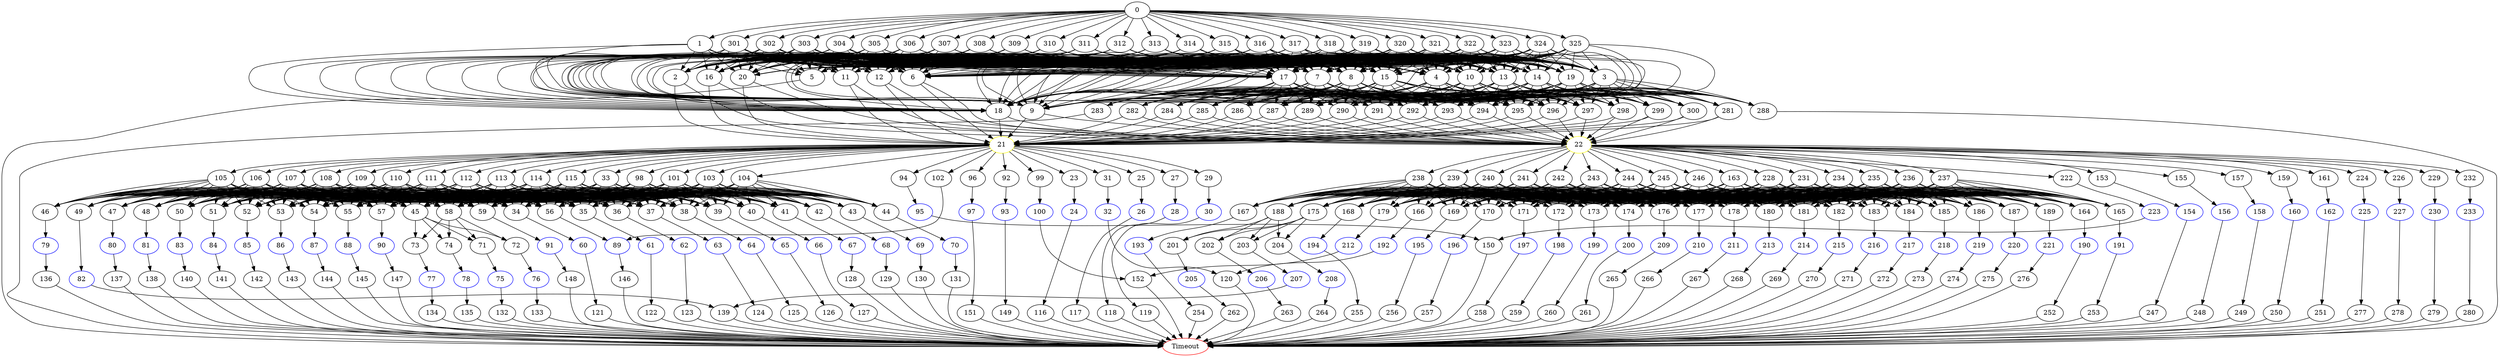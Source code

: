 digraph G {
	0 -> 1;
	0 -> 301;
	0 -> 302;
	0 -> 303;
	0 -> 304;
	0 -> 305;
	0 -> 306;
	0 -> 307;
	0 -> 308;
	0 -> 309;
	0 -> 310;
	0 -> 311;
	0 -> 312;
	0 -> 313;
	0 -> 314;
	0 -> 315;
	0 -> 316;
	0 -> 317;
	0 -> 318;
	0 -> 319;
	0 -> 320;
	0 -> 321;
	0 -> 322;
	0 -> 323;
	0 -> 324;
	0 -> 325;
	1 -> 2;
	1 -> 3;
	1 -> 4;
	1 -> 5;
	1 -> 6;
	1 -> 7;
	1 -> 8;
	1 -> 9;
	1 -> 10;
	1 -> 11;
	1 -> 12;
	1 -> 13;
	1 -> 14;
	1 -> 15;
	1 -> 16;
	1 -> 17;
	1 -> 18;
	1 -> 19;
	1 -> 20;
	2 -> "21";
21 [color=yellow];
	2 -> "22";
22 [color=yellow];
	3 -> 281;
	3 -> 282;
	3 -> 283;
	3 -> 284;
	3 -> 285;
	3 -> 286;
	3 -> 287;
	3 -> 288;
	3 -> 289;
	3 -> 290;
	3 -> 291;
	3 -> 292;
	3 -> 293;
	3 -> 294;
	3 -> 295;
	3 -> 296;
	3 -> 297;
	3 -> 298;
	3 -> 299;
	3 -> 300;
	4 -> 281;
	4 -> 282;
	4 -> 283;
	4 -> 284;
	4 -> 285;
	4 -> 286;
	4 -> 287;
	4 -> 288;
	4 -> 289;
	4 -> 290;
	4 -> 291;
	4 -> 292;
	4 -> 293;
	4 -> 294;
	4 -> 295;
	4 -> 296;
	4 -> 297;
	4 -> 298;
	4 -> 299;
	4 -> 300;
	5 -> "Timeout";
Timeout [color=red];
	6 -> "21";
21 [color=yellow];
	6 -> "22";
22 [color=yellow];
	7 -> 9;
	7 -> 18;
	7 -> 281;
	7 -> 282;
	7 -> 283;
	7 -> 284;
	7 -> 285;
	7 -> 286;
	7 -> 287;
	7 -> 288;
	7 -> 289;
	7 -> 290;
	7 -> 291;
	7 -> 292;
	7 -> 293;
	7 -> 294;
	7 -> 295;
	7 -> 296;
	7 -> 297;
	7 -> 298;
	7 -> 299;
	7 -> 300;
	8 -> 9;
	8 -> 18;
	8 -> 281;
	8 -> 282;
	8 -> 283;
	8 -> 284;
	8 -> 285;
	8 -> 286;
	8 -> 287;
	8 -> 288;
	8 -> 289;
	8 -> 290;
	8 -> 291;
	8 -> 292;
	8 -> 293;
	8 -> 294;
	8 -> 295;
	8 -> 296;
	8 -> 297;
	8 -> 298;
	8 -> 299;
	8 -> 300;
	9 -> "21";
21 [color=yellow];
	9 -> "22";
22 [color=yellow];
	10 -> 281;
	10 -> 282;
	10 -> 283;
	10 -> 284;
	10 -> 285;
	10 -> 286;
	10 -> 287;
	10 -> 288;
	10 -> 289;
	10 -> 290;
	10 -> 291;
	10 -> 292;
	10 -> 293;
	10 -> 294;
	10 -> 295;
	10 -> 296;
	10 -> 297;
	10 -> 298;
	10 -> 299;
	10 -> 300;
	11 -> "21";
21 [color=yellow];
	11 -> "22";
22 [color=yellow];
	12 -> "21";
21 [color=yellow];
	12 -> "22";
22 [color=yellow];
	13 -> 281;
	13 -> 282;
	13 -> 283;
	13 -> 284;
	13 -> 285;
	13 -> 286;
	13 -> 287;
	13 -> 288;
	13 -> 289;
	13 -> 290;
	13 -> 291;
	13 -> 292;
	13 -> 293;
	13 -> 294;
	13 -> 295;
	13 -> 296;
	13 -> 297;
	13 -> 298;
	13 -> 299;
	13 -> 300;
	14 -> 281;
	14 -> 282;
	14 -> 283;
	14 -> 284;
	14 -> 285;
	14 -> 286;
	14 -> 287;
	14 -> 288;
	14 -> 289;
	14 -> 290;
	14 -> 291;
	14 -> 292;
	14 -> 293;
	14 -> 294;
	14 -> 295;
	14 -> 296;
	14 -> 297;
	14 -> 298;
	14 -> 299;
	14 -> 300;
	15 -> 9;
	15 -> 18;
	15 -> 281;
	15 -> 282;
	15 -> 283;
	15 -> 284;
	15 -> 285;
	15 -> 286;
	15 -> 287;
	15 -> 288;
	15 -> 289;
	15 -> 290;
	15 -> 291;
	15 -> 292;
	15 -> 293;
	15 -> 294;
	15 -> 295;
	15 -> 296;
	15 -> 297;
	15 -> 298;
	15 -> 299;
	15 -> 300;
	16 -> "21";
21 [color=yellow];
	16 -> "22";
22 [color=yellow];
	17 -> 9;
	17 -> 18;
	17 -> 281;
	17 -> 282;
	17 -> 283;
	17 -> 284;
	17 -> 285;
	17 -> 286;
	17 -> 287;
	17 -> 288;
	17 -> 289;
	17 -> 290;
	17 -> 291;
	17 -> 292;
	17 -> 293;
	17 -> 294;
	17 -> 295;
	17 -> 296;
	17 -> 297;
	17 -> 298;
	17 -> 299;
	17 -> 300;
	18 -> "21";
21 [color=yellow];
	18 -> "22";
22 [color=yellow];
	19 -> 281;
	19 -> 282;
	19 -> 283;
	19 -> 284;
	19 -> 285;
	19 -> 286;
	19 -> 287;
	19 -> 288;
	19 -> 289;
	19 -> 290;
	19 -> 291;
	19 -> 292;
	19 -> 293;
	19 -> 294;
	19 -> 295;
	19 -> 296;
	19 -> 297;
	19 -> 298;
	19 -> 299;
	19 -> 300;
	20 -> "21";
21 [color=yellow];
	20 -> "22";
22 [color=yellow];
	21 -> 23;
	21 -> 25;
	21 -> 27;
	21 -> 29;
	21 -> 31;
	21 -> 33;
	21 -> 92;
	21 -> 94;
	21 -> 96;
	21 -> 98;
	21 -> 99;
	21 -> 101;
	21 -> 102;
	21 -> 103;
	21 -> 104;
	21 -> 105;
	21 -> 106;
	21 -> 107;
	21 -> 108;
	21 -> 109;
	21 -> 110;
	21 -> 111;
	21 -> 112;
	21 -> 113;
	21 -> 114;
	21 -> 115;
	22 -> 153;
	22 -> 155;
	22 -> 157;
	22 -> 159;
	22 -> 161;
	22 -> 163;
	22 -> 222;
	22 -> 224;
	22 -> 226;
	22 -> 228;
	22 -> 229;
	22 -> 231;
	22 -> 232;
	22 -> 234;
	22 -> 235;
	22 -> 236;
	22 -> 237;
	22 -> 238;
	22 -> 239;
	22 -> 240;
	22 -> 241;
	22 -> 242;
	22 -> 243;
	22 -> 244;
	22 -> 245;
	22 -> 246;
	23 -> "24";
24 [color=blue];
	24 -> 116;
	25 -> "26";
26 [color=blue];
	26 -> 117;
	27 -> "28";
28 [color=blue];
	28 -> 118;
	29 -> "30";
30 [color=blue];
	30 -> 119;
	31 -> "32";
32 [color=blue];
	32 -> 120;
	33 -> 34;
	33 -> 35;
	33 -> 36;
	33 -> 37;
	33 -> 38;
	33 -> 39;
	33 -> 40;
	33 -> 41;
	33 -> 42;
	33 -> 43;
	33 -> 44;
	33 -> 45;
	33 -> 46;
	33 -> 47;
	33 -> 48;
	33 -> 49;
	33 -> 50;
	33 -> 51;
	33 -> 52;
	33 -> 53;
	33 -> 54;
	33 -> 55;
	33 -> 56;
	33 -> 57;
	33 -> 58;
	33 -> 59;
	34 -> "60";
60 [color=blue];
	35 -> "61";
61 [color=blue];
	36 -> "62";
62 [color=blue];
	37 -> "63";
63 [color=blue];
	38 -> "64";
64 [color=blue];
	39 -> "65";
65 [color=blue];
	40 -> "66";
66 [color=blue];
	41 -> "67";
67 [color=blue];
	42 -> "68";
68 [color=blue];
	43 -> "69";
69 [color=blue];
	44 -> "70";
70 [color=blue];
	45 -> 71;
	45 -> 72;
	45 -> 73;
	45 -> 74;
	46 -> "79";
79 [color=blue];
	47 -> "80";
80 [color=blue];
	48 -> "81";
81 [color=blue];
	49 -> "82";
82 [color=blue];
	50 -> "83";
83 [color=blue];
	51 -> "84";
84 [color=blue];
	52 -> "85";
85 [color=blue];
	53 -> "86";
86 [color=blue];
	54 -> "87";
87 [color=blue];
	55 -> "88";
88 [color=blue];
	56 -> "89";
89 [color=blue];
	57 -> "90";
90 [color=blue];
	58 -> 71;
	58 -> 72;
	58 -> 73;
	58 -> 74;
	59 -> "91";
91 [color=blue];
	60 -> 121;
	61 -> 122;
	62 -> 123;
	63 -> 124;
	64 -> 125;
	65 -> 126;
	66 -> 127;
	67 -> 128;
	68 -> 129;
	69 -> 130;
	70 -> 131;
	71 -> "75";
75 [color=blue];
	72 -> "76";
76 [color=blue];
	73 -> "77";
77 [color=blue];
	74 -> "78";
78 [color=blue];
	75 -> 132;
	76 -> 133;
	77 -> 134;
	78 -> 135;
	79 -> 136;
	80 -> 137;
	81 -> 138;
	82 -> 139;
	83 -> 140;
	84 -> 141;
	85 -> 142;
	86 -> 143;
	87 -> 144;
	88 -> 145;
	89 -> 146;
	90 -> 147;
	91 -> 148;
	92 -> "93";
93 [color=blue];
	93 -> 149;
	94 -> "95";
95 [color=blue];
	95 -> 150;
	96 -> "97";
97 [color=blue];
	97 -> 151;
	98 -> 34;
	98 -> 35;
	98 -> 36;
	98 -> 37;
	98 -> 38;
	98 -> 39;
	98 -> 40;
	98 -> 41;
	98 -> 42;
	98 -> 43;
	98 -> 44;
	98 -> 45;
	98 -> 46;
	98 -> 47;
	98 -> 48;
	98 -> 49;
	98 -> 50;
	98 -> 51;
	98 -> 52;
	98 -> 53;
	98 -> 54;
	98 -> 55;
	98 -> 56;
	98 -> 57;
	98 -> 58;
	98 -> 59;
	99 -> "100";
100 [color=blue];
	100 -> 152;
	101 -> 34;
	101 -> 35;
	101 -> 36;
	101 -> 37;
	101 -> 38;
	101 -> 39;
	101 -> 40;
	101 -> 41;
	101 -> 42;
	101 -> 43;
	101 -> 44;
	101 -> 45;
	101 -> 46;
	101 -> 47;
	101 -> 48;
	101 -> 49;
	101 -> 50;
	101 -> 51;
	101 -> 52;
	101 -> 53;
	101 -> 54;
	101 -> 55;
	101 -> 56;
	101 -> 57;
	101 -> 58;
	101 -> 59;
	102 -> "89";
89 [color=blue];
	103 -> 34;
	103 -> 35;
	103 -> 36;
	103 -> 37;
	103 -> 38;
	103 -> 39;
	103 -> 40;
	103 -> 41;
	103 -> 42;
	103 -> 43;
	103 -> 44;
	103 -> 45;
	103 -> 46;
	103 -> 47;
	103 -> 48;
	103 -> 49;
	103 -> 50;
	103 -> 51;
	103 -> 52;
	103 -> 53;
	103 -> 54;
	103 -> 55;
	103 -> 56;
	103 -> 57;
	103 -> 58;
	103 -> 59;
	104 -> 34;
	104 -> 35;
	104 -> 36;
	104 -> 37;
	104 -> 38;
	104 -> 39;
	104 -> 40;
	104 -> 41;
	104 -> 42;
	104 -> 43;
	104 -> 44;
	104 -> 45;
	104 -> 46;
	104 -> 47;
	104 -> 48;
	104 -> 49;
	104 -> 50;
	104 -> 51;
	104 -> 52;
	104 -> 53;
	104 -> 54;
	104 -> 55;
	104 -> 56;
	104 -> 57;
	104 -> 58;
	104 -> 59;
	105 -> 34;
	105 -> 35;
	105 -> 36;
	105 -> 37;
	105 -> 38;
	105 -> 39;
	105 -> 40;
	105 -> 41;
	105 -> 42;
	105 -> 43;
	105 -> 44;
	105 -> 45;
	105 -> 46;
	105 -> 47;
	105 -> 48;
	105 -> 49;
	105 -> 50;
	105 -> 51;
	105 -> 52;
	105 -> 53;
	105 -> 54;
	105 -> 55;
	105 -> 56;
	105 -> 57;
	105 -> 58;
	105 -> 59;
	106 -> 34;
	106 -> 35;
	106 -> 36;
	106 -> 37;
	106 -> 38;
	106 -> 39;
	106 -> 40;
	106 -> 41;
	106 -> 42;
	106 -> 43;
	106 -> 44;
	106 -> 45;
	106 -> 46;
	106 -> 47;
	106 -> 48;
	106 -> 49;
	106 -> 50;
	106 -> 51;
	106 -> 52;
	106 -> 53;
	106 -> 54;
	106 -> 55;
	106 -> 56;
	106 -> 57;
	106 -> 58;
	106 -> 59;
	107 -> 34;
	107 -> 35;
	107 -> 36;
	107 -> 37;
	107 -> 38;
	107 -> 39;
	107 -> 40;
	107 -> 41;
	107 -> 42;
	107 -> 43;
	107 -> 44;
	107 -> 45;
	107 -> 46;
	107 -> 47;
	107 -> 48;
	107 -> 49;
	107 -> 50;
	107 -> 51;
	107 -> 52;
	107 -> 53;
	107 -> 54;
	107 -> 55;
	107 -> 56;
	107 -> 57;
	107 -> 58;
	107 -> 59;
	108 -> 34;
	108 -> 35;
	108 -> 36;
	108 -> 37;
	108 -> 38;
	108 -> 39;
	108 -> 40;
	108 -> 41;
	108 -> 42;
	108 -> 43;
	108 -> 44;
	108 -> 45;
	108 -> 46;
	108 -> 47;
	108 -> 48;
	108 -> 49;
	108 -> 50;
	108 -> 51;
	108 -> 52;
	108 -> 53;
	108 -> 54;
	108 -> 55;
	108 -> 56;
	108 -> 57;
	108 -> 58;
	108 -> 59;
	109 -> 34;
	109 -> 35;
	109 -> 36;
	109 -> 37;
	109 -> 38;
	109 -> 39;
	109 -> 40;
	109 -> 41;
	109 -> 42;
	109 -> 43;
	109 -> 44;
	109 -> 45;
	109 -> 46;
	109 -> 47;
	109 -> 48;
	109 -> 49;
	109 -> 50;
	109 -> 51;
	109 -> 52;
	109 -> 53;
	109 -> 54;
	109 -> 55;
	109 -> 56;
	109 -> 57;
	109 -> 58;
	109 -> 59;
	110 -> 34;
	110 -> 35;
	110 -> 36;
	110 -> 37;
	110 -> 38;
	110 -> 39;
	110 -> 40;
	110 -> 41;
	110 -> 42;
	110 -> 43;
	110 -> 44;
	110 -> 45;
	110 -> 46;
	110 -> 47;
	110 -> 48;
	110 -> 49;
	110 -> 50;
	110 -> 51;
	110 -> 52;
	110 -> 53;
	110 -> 54;
	110 -> 55;
	110 -> 56;
	110 -> 57;
	110 -> 58;
	110 -> 59;
	111 -> 34;
	111 -> 35;
	111 -> 36;
	111 -> 37;
	111 -> 38;
	111 -> 39;
	111 -> 40;
	111 -> 41;
	111 -> 42;
	111 -> 43;
	111 -> 44;
	111 -> 45;
	111 -> 46;
	111 -> 47;
	111 -> 48;
	111 -> 49;
	111 -> 50;
	111 -> 51;
	111 -> 52;
	111 -> 53;
	111 -> 54;
	111 -> 55;
	111 -> 56;
	111 -> 57;
	111 -> 58;
	111 -> 59;
	112 -> 34;
	112 -> 35;
	112 -> 36;
	112 -> 37;
	112 -> 38;
	112 -> 39;
	112 -> 40;
	112 -> 41;
	112 -> 42;
	112 -> 43;
	112 -> 44;
	112 -> 45;
	112 -> 46;
	112 -> 47;
	112 -> 48;
	112 -> 49;
	112 -> 50;
	112 -> 51;
	112 -> 52;
	112 -> 53;
	112 -> 54;
	112 -> 55;
	112 -> 56;
	112 -> 57;
	112 -> 58;
	112 -> 59;
	113 -> 34;
	113 -> 35;
	113 -> 36;
	113 -> 37;
	113 -> 38;
	113 -> 39;
	113 -> 40;
	113 -> 41;
	113 -> 42;
	113 -> 43;
	113 -> 44;
	113 -> 45;
	113 -> 46;
	113 -> 47;
	113 -> 48;
	113 -> 49;
	113 -> 50;
	113 -> 51;
	113 -> 52;
	113 -> 53;
	113 -> 54;
	113 -> 55;
	113 -> 56;
	113 -> 57;
	113 -> 58;
	113 -> 59;
	114 -> 34;
	114 -> 35;
	114 -> 36;
	114 -> 37;
	114 -> 38;
	114 -> 39;
	114 -> 40;
	114 -> 41;
	114 -> 42;
	114 -> 43;
	114 -> 44;
	114 -> 45;
	114 -> 46;
	114 -> 47;
	114 -> 48;
	114 -> 49;
	114 -> 50;
	114 -> 51;
	114 -> 52;
	114 -> 53;
	114 -> 54;
	114 -> 55;
	114 -> 56;
	114 -> 57;
	114 -> 58;
	114 -> 59;
	115 -> 34;
	115 -> 35;
	115 -> 36;
	115 -> 37;
	115 -> 38;
	115 -> 39;
	115 -> 40;
	115 -> 41;
	115 -> 42;
	115 -> 43;
	115 -> 44;
	115 -> 45;
	115 -> 46;
	115 -> 47;
	115 -> 48;
	115 -> 49;
	115 -> 50;
	115 -> 51;
	115 -> 52;
	115 -> 53;
	115 -> 54;
	115 -> 55;
	115 -> 56;
	115 -> 57;
	115 -> 58;
	115 -> 59;
	116 -> "Timeout";
Timeout [color=red];
	117 -> "Timeout";
Timeout [color=red];
	118 -> "Timeout";
Timeout [color=red];
	119 -> "Timeout";
Timeout [color=red];
	120 -> "Timeout";
Timeout [color=red];
	121 -> "Timeout";
Timeout [color=red];
	122 -> "Timeout";
Timeout [color=red];
	123 -> "Timeout";
Timeout [color=red];
	124 -> "Timeout";
Timeout [color=red];
	125 -> "Timeout";
Timeout [color=red];
	126 -> "Timeout";
Timeout [color=red];
	127 -> "Timeout";
Timeout [color=red];
	128 -> "Timeout";
Timeout [color=red];
	129 -> "Timeout";
Timeout [color=red];
	130 -> "Timeout";
Timeout [color=red];
	131 -> "Timeout";
Timeout [color=red];
	132 -> "Timeout";
Timeout [color=red];
	133 -> "Timeout";
Timeout [color=red];
	134 -> "Timeout";
Timeout [color=red];
	135 -> "Timeout";
Timeout [color=red];
	136 -> "Timeout";
Timeout [color=red];
	137 -> "Timeout";
Timeout [color=red];
	138 -> "Timeout";
Timeout [color=red];
	139 -> "Timeout";
Timeout [color=red];
	140 -> "Timeout";
Timeout [color=red];
	141 -> "Timeout";
Timeout [color=red];
	142 -> "Timeout";
Timeout [color=red];
	143 -> "Timeout";
Timeout [color=red];
	144 -> "Timeout";
Timeout [color=red];
	145 -> "Timeout";
Timeout [color=red];
	146 -> "Timeout";
Timeout [color=red];
	147 -> "Timeout";
Timeout [color=red];
	148 -> "Timeout";
Timeout [color=red];
	149 -> "Timeout";
Timeout [color=red];
	150 -> "Timeout";
Timeout [color=red];
	151 -> "Timeout";
Timeout [color=red];
	152 -> "Timeout";
Timeout [color=red];
	153 -> "154";
154 [color=blue];
	154 -> 247;
	155 -> "156";
156 [color=blue];
	156 -> 248;
	157 -> "158";
158 [color=blue];
	158 -> 249;
	159 -> "160";
160 [color=blue];
	160 -> 250;
	161 -> "162";
162 [color=blue];
	162 -> 251;
	163 -> 164;
	163 -> 165;
	163 -> 166;
	163 -> 167;
	163 -> 168;
	163 -> 169;
	163 -> 170;
	163 -> 171;
	163 -> 172;
	163 -> 173;
	163 -> 174;
	163 -> 175;
	163 -> 176;
	163 -> 177;
	163 -> 178;
	163 -> 179;
	163 -> 180;
	163 -> 181;
	163 -> 182;
	163 -> 183;
	163 -> 184;
	163 -> 185;
	163 -> 186;
	163 -> 187;
	163 -> 188;
	163 -> 189;
	164 -> "190";
190 [color=blue];
	165 -> "191";
191 [color=blue];
	166 -> "192";
192 [color=blue];
	167 -> "193";
193 [color=blue];
	168 -> "194";
194 [color=blue];
	169 -> "195";
195 [color=blue];
	170 -> "196";
196 [color=blue];
	171 -> "197";
197 [color=blue];
	172 -> "198";
198 [color=blue];
	173 -> "199";
199 [color=blue];
	174 -> "200";
200 [color=blue];
	175 -> 201;
	175 -> 202;
	175 -> 203;
	175 -> 204;
	176 -> "209";
209 [color=blue];
	177 -> "210";
210 [color=blue];
	178 -> "211";
211 [color=blue];
	179 -> "212";
212 [color=blue];
	180 -> "213";
213 [color=blue];
	181 -> "214";
214 [color=blue];
	182 -> "215";
215 [color=blue];
	183 -> "216";
216 [color=blue];
	184 -> "217";
217 [color=blue];
	185 -> "218";
218 [color=blue];
	186 -> "219";
219 [color=blue];
	187 -> "220";
220 [color=blue];
	188 -> 201;
	188 -> 202;
	188 -> 203;
	188 -> 204;
	189 -> "221";
221 [color=blue];
	190 -> 252;
	191 -> 253;
	192 -> 120;
	193 -> 254;
	194 -> 255;
	195 -> 256;
	196 -> 257;
	197 -> 258;
	198 -> 259;
	199 -> 260;
	200 -> 261;
	201 -> "205";
205 [color=blue];
	202 -> "206";
206 [color=blue];
	203 -> "207";
207 [color=blue];
	204 -> "208";
208 [color=blue];
	205 -> 262;
	206 -> 263;
	207 -> 139;
	208 -> 264;
	209 -> 265;
	210 -> 266;
	211 -> 267;
	212 -> 152;
	213 -> 268;
	214 -> 269;
	215 -> 270;
	216 -> 271;
	217 -> 272;
	218 -> 273;
	219 -> 274;
	220 -> 275;
	221 -> 276;
	222 -> "223";
223 [color=blue];
	223 -> 150;
	224 -> "225";
225 [color=blue];
	225 -> 277;
	226 -> "227";
227 [color=blue];
	227 -> 278;
	228 -> 164;
	228 -> 165;
	228 -> 166;
	228 -> 167;
	228 -> 168;
	228 -> 169;
	228 -> 170;
	228 -> 171;
	228 -> 172;
	228 -> 173;
	228 -> 174;
	228 -> 175;
	228 -> 176;
	228 -> 177;
	228 -> 178;
	228 -> 179;
	228 -> 180;
	228 -> 181;
	228 -> 182;
	228 -> 183;
	228 -> 184;
	228 -> 185;
	228 -> 186;
	228 -> 187;
	228 -> 188;
	228 -> 189;
	229 -> "230";
230 [color=blue];
	230 -> 279;
	231 -> 164;
	231 -> 165;
	231 -> 166;
	231 -> 167;
	231 -> 168;
	231 -> 169;
	231 -> 170;
	231 -> 171;
	231 -> 172;
	231 -> 173;
	231 -> 174;
	231 -> 175;
	231 -> 176;
	231 -> 177;
	231 -> 178;
	231 -> 179;
	231 -> 180;
	231 -> 181;
	231 -> 182;
	231 -> 183;
	231 -> 184;
	231 -> 185;
	231 -> 186;
	231 -> 187;
	231 -> 188;
	231 -> 189;
	232 -> "233";
233 [color=blue];
	233 -> 280;
	234 -> 164;
	234 -> 165;
	234 -> 166;
	234 -> 167;
	234 -> 168;
	234 -> 169;
	234 -> 170;
	234 -> 171;
	234 -> 172;
	234 -> 173;
	234 -> 174;
	234 -> 175;
	234 -> 176;
	234 -> 177;
	234 -> 178;
	234 -> 179;
	234 -> 180;
	234 -> 181;
	234 -> 182;
	234 -> 183;
	234 -> 184;
	234 -> 185;
	234 -> 186;
	234 -> 187;
	234 -> 188;
	234 -> 189;
	235 -> 164;
	235 -> 165;
	235 -> 166;
	235 -> 167;
	235 -> 168;
	235 -> 169;
	235 -> 170;
	235 -> 171;
	235 -> 172;
	235 -> 173;
	235 -> 174;
	235 -> 175;
	235 -> 176;
	235 -> 177;
	235 -> 178;
	235 -> 179;
	235 -> 180;
	235 -> 181;
	235 -> 182;
	235 -> 183;
	235 -> 184;
	235 -> 185;
	235 -> 186;
	235 -> 187;
	235 -> 188;
	235 -> 189;
	236 -> 164;
	236 -> 165;
	236 -> 166;
	236 -> 167;
	236 -> 168;
	236 -> 169;
	236 -> 170;
	236 -> 171;
	236 -> 172;
	236 -> 173;
	236 -> 174;
	236 -> 175;
	236 -> 176;
	236 -> 177;
	236 -> 178;
	236 -> 179;
	236 -> 180;
	236 -> 181;
	236 -> 182;
	236 -> 183;
	236 -> 184;
	236 -> 185;
	236 -> 186;
	236 -> 187;
	236 -> 188;
	236 -> 189;
	237 -> 164;
	237 -> 165;
	237 -> 166;
	237 -> 167;
	237 -> 168;
	237 -> 169;
	237 -> 170;
	237 -> 171;
	237 -> 172;
	237 -> 173;
	237 -> 174;
	237 -> 175;
	237 -> 176;
	237 -> 177;
	237 -> 178;
	237 -> 179;
	237 -> 180;
	237 -> 181;
	237 -> 182;
	237 -> 183;
	237 -> 184;
	237 -> 185;
	237 -> 186;
	237 -> 187;
	237 -> 188;
	237 -> 189;
	238 -> 164;
	238 -> 165;
	238 -> 166;
	238 -> 167;
	238 -> 168;
	238 -> 169;
	238 -> 170;
	238 -> 171;
	238 -> 172;
	238 -> 173;
	238 -> 174;
	238 -> 175;
	238 -> 176;
	238 -> 177;
	238 -> 178;
	238 -> 179;
	238 -> 180;
	238 -> 181;
	238 -> 182;
	238 -> 183;
	238 -> 184;
	238 -> 185;
	238 -> 186;
	238 -> 187;
	238 -> 188;
	238 -> 189;
	239 -> 164;
	239 -> 165;
	239 -> 166;
	239 -> 167;
	239 -> 168;
	239 -> 169;
	239 -> 170;
	239 -> 171;
	239 -> 172;
	239 -> 173;
	239 -> 174;
	239 -> 175;
	239 -> 176;
	239 -> 177;
	239 -> 178;
	239 -> 179;
	239 -> 180;
	239 -> 181;
	239 -> 182;
	239 -> 183;
	239 -> 184;
	239 -> 185;
	239 -> 186;
	239 -> 187;
	239 -> 188;
	239 -> 189;
	240 -> 164;
	240 -> 165;
	240 -> 166;
	240 -> 167;
	240 -> 168;
	240 -> 169;
	240 -> 170;
	240 -> 171;
	240 -> 172;
	240 -> 173;
	240 -> 174;
	240 -> 175;
	240 -> 176;
	240 -> 177;
	240 -> 178;
	240 -> 179;
	240 -> 180;
	240 -> 181;
	240 -> 182;
	240 -> 183;
	240 -> 184;
	240 -> 185;
	240 -> 186;
	240 -> 187;
	240 -> 188;
	240 -> 189;
	241 -> 164;
	241 -> 165;
	241 -> 166;
	241 -> 167;
	241 -> 168;
	241 -> 169;
	241 -> 170;
	241 -> 171;
	241 -> 172;
	241 -> 173;
	241 -> 174;
	241 -> 175;
	241 -> 176;
	241 -> 177;
	241 -> 178;
	241 -> 179;
	241 -> 180;
	241 -> 181;
	241 -> 182;
	241 -> 183;
	241 -> 184;
	241 -> 185;
	241 -> 186;
	241 -> 187;
	241 -> 188;
	241 -> 189;
	242 -> 164;
	242 -> 165;
	242 -> 166;
	242 -> 167;
	242 -> 168;
	242 -> 169;
	242 -> 170;
	242 -> 171;
	242 -> 172;
	242 -> 173;
	242 -> 174;
	242 -> 175;
	242 -> 176;
	242 -> 177;
	242 -> 178;
	242 -> 179;
	242 -> 180;
	242 -> 181;
	242 -> 182;
	242 -> 183;
	242 -> 184;
	242 -> 185;
	242 -> 186;
	242 -> 187;
	242 -> 188;
	242 -> 189;
	243 -> 164;
	243 -> 165;
	243 -> 166;
	243 -> 167;
	243 -> 168;
	243 -> 169;
	243 -> 170;
	243 -> 171;
	243 -> 172;
	243 -> 173;
	243 -> 174;
	243 -> 175;
	243 -> 176;
	243 -> 177;
	243 -> 178;
	243 -> 179;
	243 -> 180;
	243 -> 181;
	243 -> 182;
	243 -> 183;
	243 -> 184;
	243 -> 185;
	243 -> 186;
	243 -> 187;
	243 -> 188;
	243 -> 189;
	244 -> 164;
	244 -> 165;
	244 -> 166;
	244 -> 167;
	244 -> 168;
	244 -> 169;
	244 -> 170;
	244 -> 171;
	244 -> 172;
	244 -> 173;
	244 -> 174;
	244 -> 175;
	244 -> 176;
	244 -> 177;
	244 -> 178;
	244 -> 179;
	244 -> 180;
	244 -> 181;
	244 -> 182;
	244 -> 183;
	244 -> 184;
	244 -> 185;
	244 -> 186;
	244 -> 187;
	244 -> 188;
	244 -> 189;
	245 -> 164;
	245 -> 165;
	245 -> 166;
	245 -> 167;
	245 -> 168;
	245 -> 169;
	245 -> 170;
	245 -> 171;
	245 -> 172;
	245 -> 173;
	245 -> 174;
	245 -> 175;
	245 -> 176;
	245 -> 177;
	245 -> 178;
	245 -> 179;
	245 -> 180;
	245 -> 181;
	245 -> 182;
	245 -> 183;
	245 -> 184;
	245 -> 185;
	245 -> 186;
	245 -> 187;
	245 -> 188;
	245 -> 189;
	246 -> 164;
	246 -> 165;
	246 -> 166;
	246 -> 167;
	246 -> 168;
	246 -> 169;
	246 -> 170;
	246 -> 171;
	246 -> 172;
	246 -> 173;
	246 -> 174;
	246 -> 175;
	246 -> 176;
	246 -> 177;
	246 -> 178;
	246 -> 179;
	246 -> 180;
	246 -> 181;
	246 -> 182;
	246 -> 183;
	246 -> 184;
	246 -> 185;
	246 -> 186;
	246 -> 187;
	246 -> 188;
	246 -> 189;
	247 -> "Timeout";
Timeout [color=red];
	248 -> "Timeout";
Timeout [color=red];
	249 -> "Timeout";
Timeout [color=red];
	250 -> "Timeout";
Timeout [color=red];
	251 -> "Timeout";
Timeout [color=red];
	252 -> "Timeout";
Timeout [color=red];
	253 -> "Timeout";
Timeout [color=red];
	254 -> "Timeout";
Timeout [color=red];
	255 -> "Timeout";
Timeout [color=red];
	256 -> "Timeout";
Timeout [color=red];
	257 -> "Timeout";
Timeout [color=red];
	258 -> "Timeout";
Timeout [color=red];
	259 -> "Timeout";
Timeout [color=red];
	260 -> "Timeout";
Timeout [color=red];
	261 -> "Timeout";
Timeout [color=red];
	262 -> "Timeout";
Timeout [color=red];
	263 -> "Timeout";
Timeout [color=red];
	264 -> "Timeout";
Timeout [color=red];
	265 -> "Timeout";
Timeout [color=red];
	266 -> "Timeout";
Timeout [color=red];
	267 -> "Timeout";
Timeout [color=red];
	268 -> "Timeout";
Timeout [color=red];
	269 -> "Timeout";
Timeout [color=red];
	270 -> "Timeout";
Timeout [color=red];
	271 -> "Timeout";
Timeout [color=red];
	272 -> "Timeout";
Timeout [color=red];
	273 -> "Timeout";
Timeout [color=red];
	274 -> "Timeout";
Timeout [color=red];
	275 -> "Timeout";
Timeout [color=red];
	276 -> "Timeout";
Timeout [color=red];
	277 -> "Timeout";
Timeout [color=red];
	278 -> "Timeout";
Timeout [color=red];
	279 -> "Timeout";
Timeout [color=red];
	280 -> "Timeout";
Timeout [color=red];
	281 -> "21";
21 [color=yellow];
	281 -> "22";
22 [color=yellow];
	282 -> "21";
21 [color=yellow];
	282 -> "22";
22 [color=yellow];
	283 -> "Timeout";
Timeout [color=red];
	284 -> "21";
21 [color=yellow];
	284 -> "22";
22 [color=yellow];
	285 -> "21";
21 [color=yellow];
	285 -> "22";
22 [color=yellow];
	286 -> "21";
21 [color=yellow];
	286 -> "22";
22 [color=yellow];
	287 -> "21";
21 [color=yellow];
	287 -> "22";
22 [color=yellow];
	288 -> "Timeout";
Timeout [color=red];
	289 -> "21";
21 [color=yellow];
	289 -> "22";
22 [color=yellow];
	290 -> "21";
21 [color=yellow];
	290 -> "22";
22 [color=yellow];
	291 -> "21";
21 [color=yellow];
	291 -> "22";
22 [color=yellow];
	292 -> "21";
21 [color=yellow];
	292 -> "22";
22 [color=yellow];
	293 -> "21";
21 [color=yellow];
	293 -> "22";
22 [color=yellow];
	294 -> "21";
21 [color=yellow];
	294 -> "22";
22 [color=yellow];
	295 -> "21";
21 [color=yellow];
	295 -> "22";
22 [color=yellow];
	296 -> "21";
21 [color=yellow];
	296 -> "22";
22 [color=yellow];
	297 -> "21";
21 [color=yellow];
	297 -> "22";
22 [color=yellow];
	298 -> "21";
21 [color=yellow];
	298 -> "22";
22 [color=yellow];
	299 -> "21";
21 [color=yellow];
	299 -> "22";
22 [color=yellow];
	300 -> "21";
21 [color=yellow];
	300 -> "22";
22 [color=yellow];
	301 -> 2;
	301 -> 3;
	301 -> 4;
	301 -> 5;
	301 -> 6;
	301 -> 7;
	301 -> 8;
	301 -> 9;
	301 -> 10;
	301 -> 11;
	301 -> 12;
	301 -> 13;
	301 -> 14;
	301 -> 15;
	301 -> 16;
	301 -> 17;
	301 -> 18;
	301 -> 19;
	301 -> 20;
	302 -> 2;
	302 -> 3;
	302 -> 4;
	302 -> 5;
	302 -> 6;
	302 -> 7;
	302 -> 8;
	302 -> 9;
	302 -> 10;
	302 -> 11;
	302 -> 12;
	302 -> 13;
	302 -> 14;
	302 -> 15;
	302 -> 16;
	302 -> 17;
	302 -> 18;
	302 -> 19;
	302 -> 20;
	303 -> 2;
	303 -> 3;
	303 -> 4;
	303 -> 5;
	303 -> 6;
	303 -> 7;
	303 -> 8;
	303 -> 9;
	303 -> 10;
	303 -> 11;
	303 -> 12;
	303 -> 13;
	303 -> 14;
	303 -> 15;
	303 -> 16;
	303 -> 17;
	303 -> 18;
	303 -> 19;
	303 -> 20;
	304 -> 2;
	304 -> 3;
	304 -> 4;
	304 -> 5;
	304 -> 6;
	304 -> 7;
	304 -> 8;
	304 -> 9;
	304 -> 10;
	304 -> 11;
	304 -> 12;
	304 -> 13;
	304 -> 14;
	304 -> 15;
	304 -> 16;
	304 -> 17;
	304 -> 18;
	304 -> 19;
	304 -> 20;
	305 -> 2;
	305 -> 3;
	305 -> 4;
	305 -> 5;
	305 -> 6;
	305 -> 7;
	305 -> 8;
	305 -> 9;
	305 -> 10;
	305 -> 11;
	305 -> 12;
	305 -> 13;
	305 -> 14;
	305 -> 15;
	305 -> 16;
	305 -> 17;
	305 -> 18;
	305 -> 19;
	305 -> 20;
	306 -> 2;
	306 -> 3;
	306 -> 4;
	306 -> 5;
	306 -> 6;
	306 -> 7;
	306 -> 8;
	306 -> 9;
	306 -> 10;
	306 -> 11;
	306 -> 12;
	306 -> 13;
	306 -> 14;
	306 -> 15;
	306 -> 16;
	306 -> 17;
	306 -> 18;
	306 -> 19;
	306 -> 20;
	307 -> 2;
	307 -> 3;
	307 -> 4;
	307 -> 5;
	307 -> 6;
	307 -> 7;
	307 -> 8;
	307 -> 9;
	307 -> 10;
	307 -> 11;
	307 -> 12;
	307 -> 13;
	307 -> 14;
	307 -> 15;
	307 -> 16;
	307 -> 17;
	307 -> 18;
	307 -> 19;
	307 -> 20;
	308 -> 2;
	308 -> 3;
	308 -> 4;
	308 -> 5;
	308 -> 6;
	308 -> 7;
	308 -> 8;
	308 -> 9;
	308 -> 10;
	308 -> 11;
	308 -> 12;
	308 -> 13;
	308 -> 14;
	308 -> 15;
	308 -> 16;
	308 -> 17;
	308 -> 18;
	308 -> 19;
	308 -> 20;
	309 -> 2;
	309 -> 3;
	309 -> 4;
	309 -> 5;
	309 -> 6;
	309 -> 7;
	309 -> 8;
	309 -> 9;
	309 -> 10;
	309 -> 11;
	309 -> 12;
	309 -> 13;
	309 -> 14;
	309 -> 15;
	309 -> 16;
	309 -> 17;
	309 -> 18;
	309 -> 19;
	309 -> 20;
	310 -> 2;
	310 -> 3;
	310 -> 4;
	310 -> 5;
	310 -> 6;
	310 -> 7;
	310 -> 8;
	310 -> 9;
	310 -> 10;
	310 -> 11;
	310 -> 12;
	310 -> 13;
	310 -> 14;
	310 -> 15;
	310 -> 16;
	310 -> 17;
	310 -> 18;
	310 -> 19;
	310 -> 20;
	311 -> 2;
	311 -> 3;
	311 -> 4;
	311 -> 5;
	311 -> 6;
	311 -> 7;
	311 -> 8;
	311 -> 9;
	311 -> 10;
	311 -> 11;
	311 -> 12;
	311 -> 13;
	311 -> 14;
	311 -> 15;
	311 -> 16;
	311 -> 17;
	311 -> 18;
	311 -> 19;
	311 -> 20;
	312 -> 2;
	312 -> 3;
	312 -> 4;
	312 -> 5;
	312 -> 6;
	312 -> 7;
	312 -> 8;
	312 -> 9;
	312 -> 10;
	312 -> 11;
	312 -> 12;
	312 -> 13;
	312 -> 14;
	312 -> 15;
	312 -> 16;
	312 -> 17;
	312 -> 18;
	312 -> 19;
	312 -> 20;
	313 -> 2;
	313 -> 3;
	313 -> 4;
	313 -> 5;
	313 -> 6;
	313 -> 7;
	313 -> 8;
	313 -> 9;
	313 -> 10;
	313 -> 11;
	313 -> 12;
	313 -> 13;
	313 -> 14;
	313 -> 15;
	313 -> 16;
	313 -> 17;
	313 -> 18;
	313 -> 19;
	313 -> 20;
	314 -> 2;
	314 -> 3;
	314 -> 4;
	314 -> 5;
	314 -> 6;
	314 -> 7;
	314 -> 8;
	314 -> 9;
	314 -> 10;
	314 -> 11;
	314 -> 12;
	314 -> 13;
	314 -> 14;
	314 -> 15;
	314 -> 16;
	314 -> 17;
	314 -> 18;
	314 -> 19;
	314 -> 20;
	315 -> 2;
	315 -> 3;
	315 -> 4;
	315 -> 5;
	315 -> 6;
	315 -> 7;
	315 -> 8;
	315 -> 9;
	315 -> 10;
	315 -> 11;
	315 -> 12;
	315 -> 13;
	315 -> 14;
	315 -> 15;
	315 -> 16;
	315 -> 17;
	315 -> 18;
	315 -> 19;
	315 -> 20;
	316 -> 2;
	316 -> 3;
	316 -> 4;
	316 -> 5;
	316 -> 6;
	316 -> 7;
	316 -> 8;
	316 -> 9;
	316 -> 10;
	316 -> 11;
	316 -> 12;
	316 -> 13;
	316 -> 14;
	316 -> 15;
	316 -> 16;
	316 -> 17;
	316 -> 18;
	316 -> 19;
	316 -> 20;
	317 -> 2;
	317 -> 3;
	317 -> 4;
	317 -> 5;
	317 -> 6;
	317 -> 7;
	317 -> 8;
	317 -> 9;
	317 -> 10;
	317 -> 11;
	317 -> 12;
	317 -> 13;
	317 -> 14;
	317 -> 15;
	317 -> 16;
	317 -> 17;
	317 -> 18;
	317 -> 19;
	317 -> 20;
	318 -> 2;
	318 -> 3;
	318 -> 4;
	318 -> 5;
	318 -> 6;
	318 -> 7;
	318 -> 8;
	318 -> 9;
	318 -> 10;
	318 -> 11;
	318 -> 12;
	318 -> 13;
	318 -> 14;
	318 -> 15;
	318 -> 16;
	318 -> 17;
	318 -> 18;
	318 -> 19;
	318 -> 20;
	319 -> 2;
	319 -> 3;
	319 -> 4;
	319 -> 5;
	319 -> 6;
	319 -> 7;
	319 -> 8;
	319 -> 9;
	319 -> 10;
	319 -> 11;
	319 -> 12;
	319 -> 13;
	319 -> 14;
	319 -> 15;
	319 -> 16;
	319 -> 17;
	319 -> 18;
	319 -> 19;
	319 -> 20;
	320 -> 2;
	320 -> 3;
	320 -> 4;
	320 -> 5;
	320 -> 6;
	320 -> 7;
	320 -> 8;
	320 -> 9;
	320 -> 10;
	320 -> 11;
	320 -> 12;
	320 -> 13;
	320 -> 14;
	320 -> 15;
	320 -> 16;
	320 -> 17;
	320 -> 18;
	320 -> 19;
	320 -> 20;
	321 -> 2;
	321 -> 3;
	321 -> 4;
	321 -> 5;
	321 -> 6;
	321 -> 7;
	321 -> 8;
	321 -> 9;
	321 -> 10;
	321 -> 11;
	321 -> 12;
	321 -> 13;
	321 -> 14;
	321 -> 15;
	321 -> 16;
	321 -> 17;
	321 -> 18;
	321 -> 19;
	321 -> 20;
	322 -> 2;
	322 -> 3;
	322 -> 4;
	322 -> 5;
	322 -> 6;
	322 -> 7;
	322 -> 8;
	322 -> 9;
	322 -> 10;
	322 -> 11;
	322 -> 12;
	322 -> 13;
	322 -> 14;
	322 -> 15;
	322 -> 16;
	322 -> 17;
	322 -> 18;
	322 -> 19;
	322 -> 20;
	323 -> 2;
	323 -> 3;
	323 -> 4;
	323 -> 5;
	323 -> 6;
	323 -> 7;
	323 -> 8;
	323 -> 9;
	323 -> 10;
	323 -> 11;
	323 -> 12;
	323 -> 13;
	323 -> 14;
	323 -> 15;
	323 -> 16;
	323 -> 17;
	323 -> 18;
	323 -> 19;
	323 -> 20;
	324 -> 2;
	324 -> 3;
	324 -> 4;
	324 -> 5;
	324 -> 6;
	324 -> 7;
	324 -> 8;
	324 -> 9;
	324 -> 10;
	324 -> 11;
	324 -> 12;
	324 -> 13;
	324 -> 14;
	324 -> 15;
	324 -> 16;
	324 -> 17;
	324 -> 18;
	324 -> 19;
	324 -> 20;
	325 -> 2;
	325 -> 3;
	325 -> 4;
	325 -> 5;
	325 -> 6;
	325 -> 7;
	325 -> 8;
	325 -> 9;
	325 -> 10;
	325 -> 11;
	325 -> 12;
	325 -> 13;
	325 -> 14;
	325 -> 15;
	325 -> 16;
	325 -> 17;
	325 -> 18;
	325 -> 19;
	325 -> 20;
}